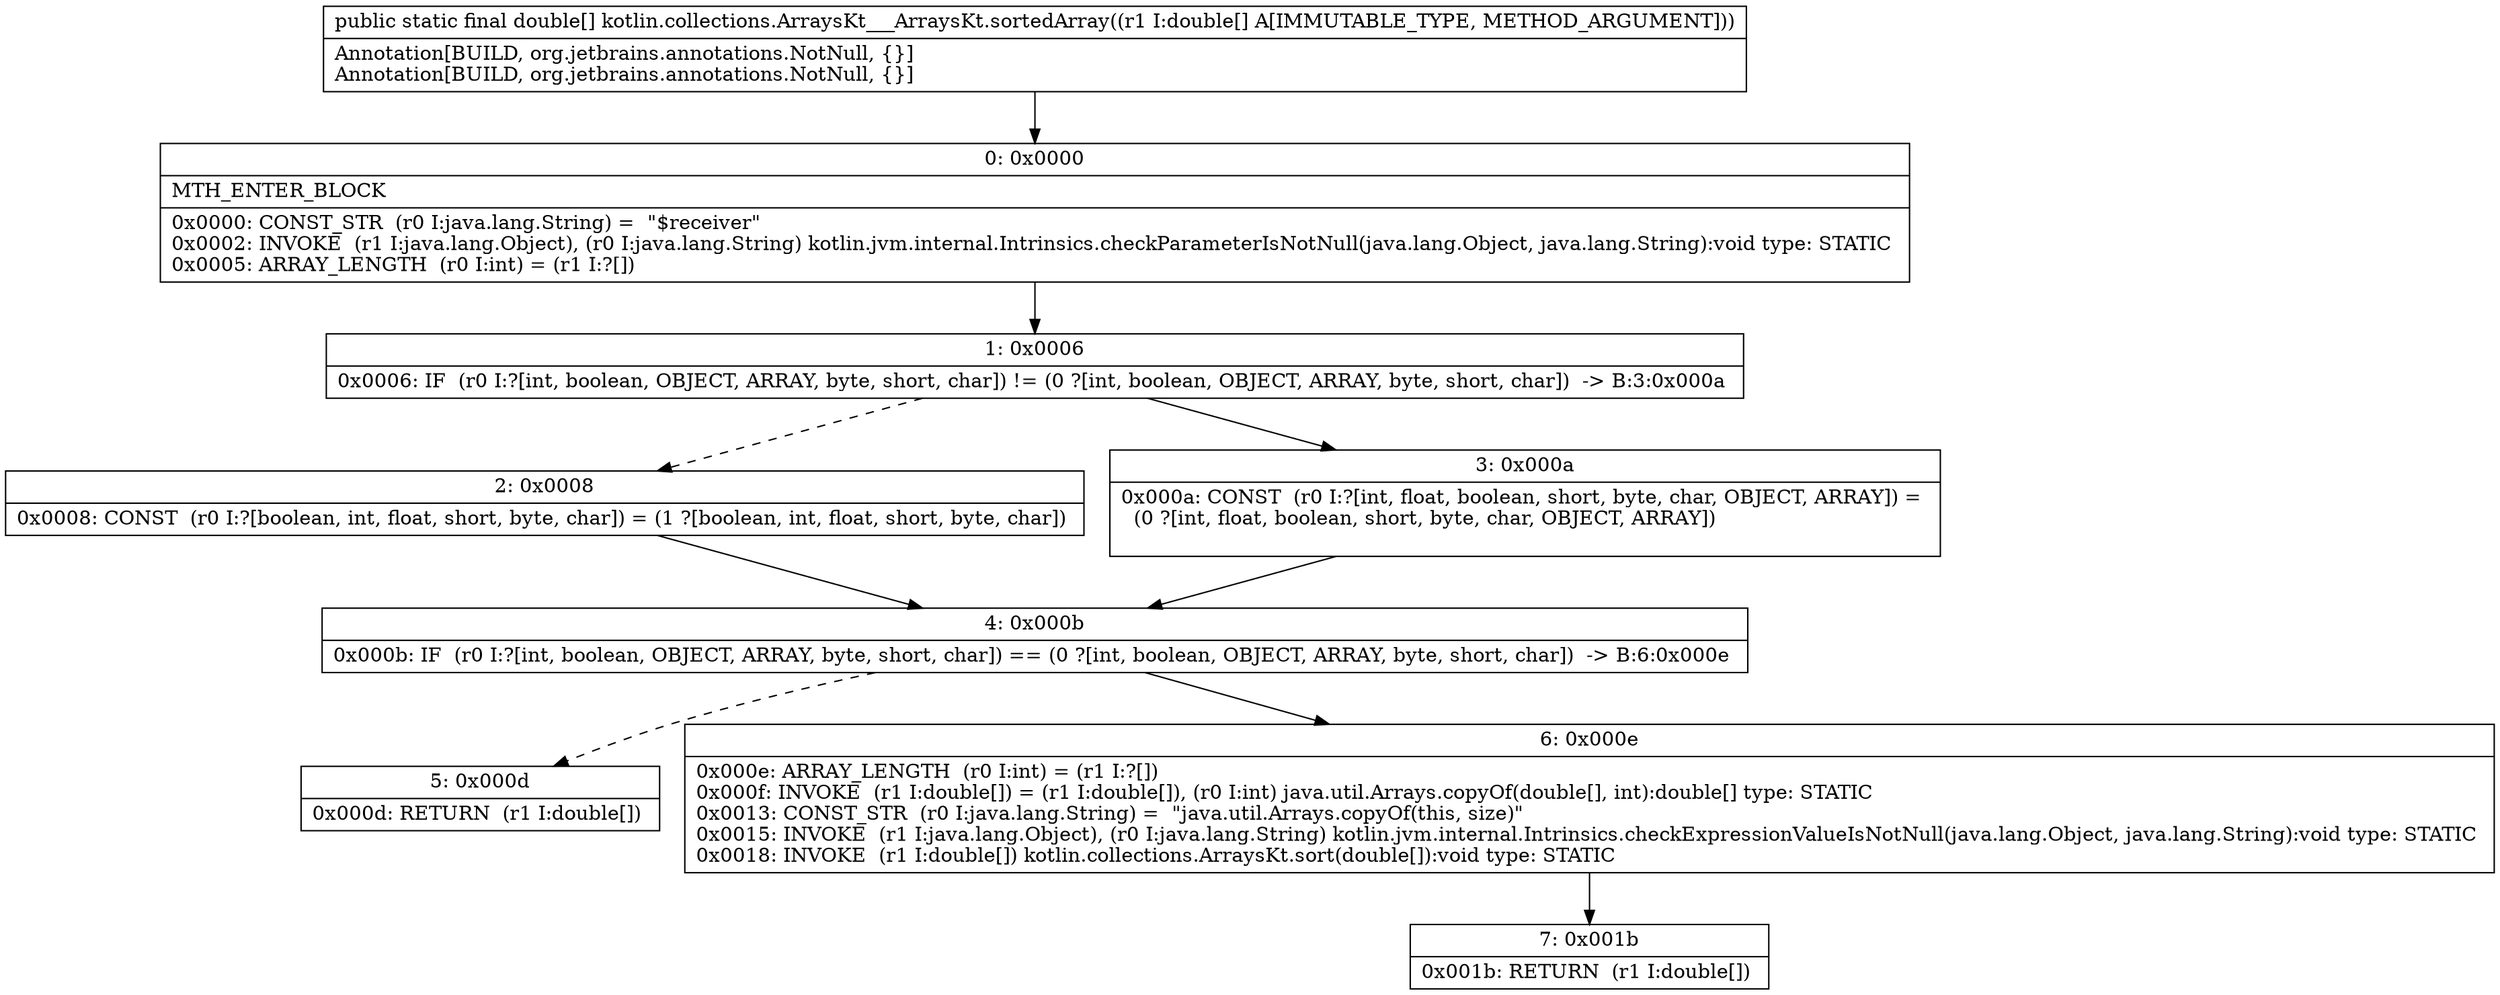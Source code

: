 digraph "CFG forkotlin.collections.ArraysKt___ArraysKt.sortedArray([D)[D" {
Node_0 [shape=record,label="{0\:\ 0x0000|MTH_ENTER_BLOCK\l|0x0000: CONST_STR  (r0 I:java.lang.String) =  \"$receiver\" \l0x0002: INVOKE  (r1 I:java.lang.Object), (r0 I:java.lang.String) kotlin.jvm.internal.Intrinsics.checkParameterIsNotNull(java.lang.Object, java.lang.String):void type: STATIC \l0x0005: ARRAY_LENGTH  (r0 I:int) = (r1 I:?[]) \l}"];
Node_1 [shape=record,label="{1\:\ 0x0006|0x0006: IF  (r0 I:?[int, boolean, OBJECT, ARRAY, byte, short, char]) != (0 ?[int, boolean, OBJECT, ARRAY, byte, short, char])  \-\> B:3:0x000a \l}"];
Node_2 [shape=record,label="{2\:\ 0x0008|0x0008: CONST  (r0 I:?[boolean, int, float, short, byte, char]) = (1 ?[boolean, int, float, short, byte, char]) \l}"];
Node_3 [shape=record,label="{3\:\ 0x000a|0x000a: CONST  (r0 I:?[int, float, boolean, short, byte, char, OBJECT, ARRAY]) = \l  (0 ?[int, float, boolean, short, byte, char, OBJECT, ARRAY])\l \l}"];
Node_4 [shape=record,label="{4\:\ 0x000b|0x000b: IF  (r0 I:?[int, boolean, OBJECT, ARRAY, byte, short, char]) == (0 ?[int, boolean, OBJECT, ARRAY, byte, short, char])  \-\> B:6:0x000e \l}"];
Node_5 [shape=record,label="{5\:\ 0x000d|0x000d: RETURN  (r1 I:double[]) \l}"];
Node_6 [shape=record,label="{6\:\ 0x000e|0x000e: ARRAY_LENGTH  (r0 I:int) = (r1 I:?[]) \l0x000f: INVOKE  (r1 I:double[]) = (r1 I:double[]), (r0 I:int) java.util.Arrays.copyOf(double[], int):double[] type: STATIC \l0x0013: CONST_STR  (r0 I:java.lang.String) =  \"java.util.Arrays.copyOf(this, size)\" \l0x0015: INVOKE  (r1 I:java.lang.Object), (r0 I:java.lang.String) kotlin.jvm.internal.Intrinsics.checkExpressionValueIsNotNull(java.lang.Object, java.lang.String):void type: STATIC \l0x0018: INVOKE  (r1 I:double[]) kotlin.collections.ArraysKt.sort(double[]):void type: STATIC \l}"];
Node_7 [shape=record,label="{7\:\ 0x001b|0x001b: RETURN  (r1 I:double[]) \l}"];
MethodNode[shape=record,label="{public static final double[] kotlin.collections.ArraysKt___ArraysKt.sortedArray((r1 I:double[] A[IMMUTABLE_TYPE, METHOD_ARGUMENT]))  | Annotation[BUILD, org.jetbrains.annotations.NotNull, \{\}]\lAnnotation[BUILD, org.jetbrains.annotations.NotNull, \{\}]\l}"];
MethodNode -> Node_0;
Node_0 -> Node_1;
Node_1 -> Node_2[style=dashed];
Node_1 -> Node_3;
Node_2 -> Node_4;
Node_3 -> Node_4;
Node_4 -> Node_5[style=dashed];
Node_4 -> Node_6;
Node_6 -> Node_7;
}

